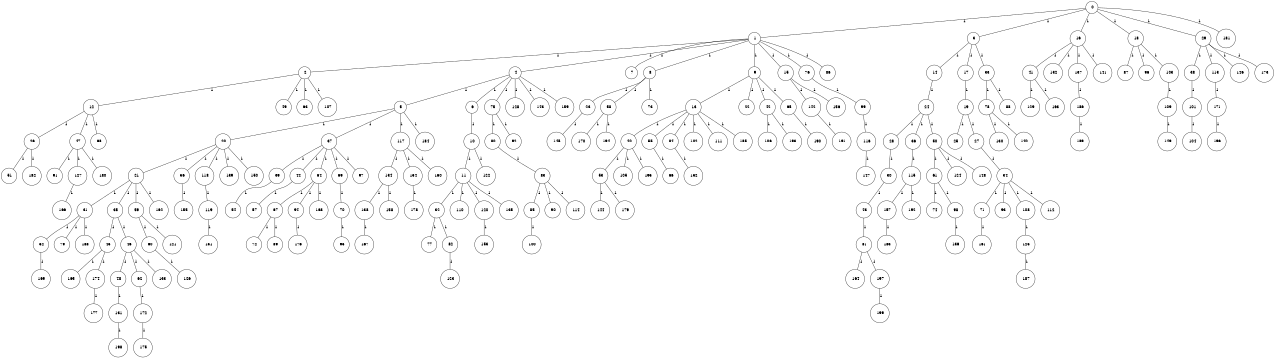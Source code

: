 graph G {
size="8.5,11;"
ratio = "expand;"
fixedsize="true;"
overlap="scale;"
node[shape=circle,width=.12,hight=.12,fontsize=12]
edge[fontsize=12]

0[label=" 0" color=black, pos="1.0022309,2.1787573!"];
1[label=" 1" color=black, pos="1.7495725,0.3265013!"];
2[label=" 2" color=black, pos="1.6512646,2.3464313!"];
3[label=" 3" color=black, pos="1.0014812,1.9239205!"];
4[label=" 4" color=black, pos="0.28177102,1.699924!"];
5[label=" 5" color=black, pos="1.4334143,1.3389576!"];
6[label=" 6" color=black, pos="1.2568055,0.21592661!"];
7[label=" 7" color=black, pos="0.66964051,2.1574452!"];
8[label=" 8" color=black, pos="2.2790232,0.66495187!"];
9[label=" 9" color=black, pos="0.72178715,0.09181398!"];
10[label=" 10" color=black, pos="2.0858978,0.85589008!"];
11[label=" 11" color=black, pos="2.6131918,0.81925517!"];
12[label=" 12" color=black, pos="0.82735975,0.14865266!"];
13[label=" 13" color=black, pos="1.9818997,0.92083358!"];
14[label=" 14" color=black, pos="2.69795,0.62119727!"];
15[label=" 15" color=black, pos="1.8201921,1.039462!"];
16[label=" 16" color=black, pos="2.114845,2.1278111!"];
17[label=" 17" color=black, pos="2.695867,0.20968387!"];
18[label=" 18" color=black, pos="0.65787028,0.86914376!"];
19[label=" 19" color=black, pos="0.84538452,0.166025!"];
20[label=" 20" color=black, pos="2.2075781,1.9335183!"];
21[label=" 21" color=black, pos="0.8022879,1.428183!"];
22[label=" 22" color=black, pos="0.99111207,0.86782846!"];
23[label=" 23" color=black, pos="2.8280228,0.91051951!"];
24[label=" 24" color=black, pos="1.6117042,1.7794999!"];
25[label=" 25" color=black, pos="0.25795562,1.089336!"];
26[label=" 26" color=black, pos="0.054757701,1.186888!"];
27[label=" 27" color=black, pos="2.6468787,2.5728865!"];
28[label=" 28" color=black, pos="1.6675907,2.0439346!"];
29[label=" 29" color=black, pos="0.36075664,0.97011651!"];
30[label=" 30" color=black, pos="1.5214979,0.1631729!"];
31[label=" 31" color=black, pos="1.7452354,2.2923885!"];
32[label=" 32" color=black, pos="2.112023,2.6645108!"];
33[label=" 33" color=black, pos="0.061072086,1.2858045!"];
34[label=" 34" color=black, pos="1.7123265,0.015972005!"];
35[label=" 35" color=black, pos="1.8256056,2.213662!"];
36[label=" 36" color=black, pos="0.09526326,0.96307483!"];
37[label=" 37" color=black, pos="1.7297142,2.8078886!"];
38[label=" 38" color=black, pos="1.7711363,2.6007328!"];
39[label=" 39" color=black, pos="0.044753927,2.8733113!"];
40[label=" 40" color=black, pos="1.9650096,0.52675552!"];
41[label=" 41" color=black, pos="0.29166898,2.1419115!"];
42[label=" 42" color=black, pos="2.2852526,1.3632007!"];
43[label=" 43" color=black, pos="0.746742,1.6040544!"];
44[label=" 44" color=black, pos="0.83445929,2.2980252!"];
45[label=" 45" color=black, pos="0.50032054,0.81538563!"];
46[label=" 46" color=black, pos="1.0769753,0.78782857!"];
47[label=" 47" color=black, pos="0.30923977,2.2785061!"];
48[label=" 48" color=black, pos="1.1989621,1.3003311!"];
49[label=" 49" color=black, pos="0.61782168,1.4946266!"];
50[label=" 50" color=black, pos="0.60012611,1.0139323!"];
51[label=" 51" color=black, pos="1.43469,0.18887337!"];
52[label=" 52" color=black, pos="2.1851159,2.8333228!"];
53[label=" 53" color=black, pos="1.5928123,2.9568933!"];
54[label=" 54" color=black, pos="0.064826908,2.7915168!"];
55[label=" 55" color=black, pos="2.4058618,0.64831607!"];
56[label=" 56" color=black, pos="0.87528458,0.095454953!"];
57[label=" 57" color=black, pos="0.39088978,1.3961805!"];
58[label=" 58" color=black, pos="0.44790886,0.33788401!"];
59[label=" 59" color=black, pos="1.0280996,2.1517482!"];
60[label=" 60" color=black, pos="0.013655897,1.8986519!"];
61[label=" 61" color=black, pos="1.6337794,2.2762558!"];
62[label=" 62" color=black, pos="1.6002671,2.072673!"];
63[label=" 63" color=black, pos="0.13779551,2.6109528!"];
64[label=" 64" color=black, pos="0.66963625,0.50618635!"];
65[label=" 65" color=black, pos="0.29648929,0.051541926!"];
66[label=" 66" color=black, pos="1.3124797,1.626997!"];
67[label=" 67" color=black, pos="2.9161833,1.5537947!"];
68[label=" 68" color=black, pos="2.7638162,0.5363074!"];
69[label=" 69" color=black, pos="2.3079918,1.0962019!"];
70[label=" 70" color=black, pos="2.8803358,0.91438787!"];
71[label=" 71" color=black, pos="2.889864,1.0312114!"];
72[label=" 72" color=black, pos="2.2317484,1.6200263!"];
73[label=" 73" color=black, pos="1.4397645,2.2726358!"];
74[label=" 74" color=black, pos="0.060994161,0.092823469!"];
75[label=" 75" color=black, pos="1.6783781,1.9070167!"];
76[label=" 76" color=black, pos="1.0990648,2.8397899!"];
77[label=" 77" color=black, pos="1.2558872,1.3153156!"];
78[label=" 78" color=black, pos="1.1048668,0.15435426!"];
79[label=" 79" color=black, pos="0.75504413,0.55423107!"];
80[label=" 80" color=black, pos="2.7229633,1.5150302!"];
81[label=" 81" color=black, pos="2.8458256,1.9149721!"];
82[label=" 82" color=black, pos="2.6872989,2.8839972!"];
83[label=" 83" color=black, pos="2.6544137,1.8078712!"];
84[label=" 84" color=black, pos="0.23433796,1.1605352!"];
85[label=" 85" color=black, pos="1.5836529,1.6264482!"];
86[label=" 86" color=black, pos="0.70555424,0.68325049!"];
87[label=" 87" color=black, pos="0.96636807,1.4473909!"];
88[label=" 88" color=black, pos="0.41173893,0.85205926!"];
89[label=" 89" color=black, pos="1.7500872,2.1643843!"];
90[label=" 90" color=black, pos="2.7748269,2.8030631!"];
91[label=" 91" color=black, pos="2.8393954,2.1827192!"];
92[label=" 92" color=black, pos="1.2585955,0.56395856!"];
93[label=" 93" color=black, pos="0.81910513,2.5307681!"];
94[label=" 94" color=black, pos="2.9712092,1.9852578!"];
95[label=" 95" color=black, pos="1.4515002,1.6269087!"];
96[label=" 96" color=black, pos="2.3950698,1.1208036!"];
97[label=" 97" color=black, pos="2.2459993,0.58254321!"];
98[label=" 98" color=black, pos="2.3335694,2.4500669!"];
99[label=" 99" color=black, pos="2.9965407,0.24669816!"];
100[label=" 100" color=black, pos="1.9760404,0.09738467!"];
101[label=" 101" color=black, pos="0.0010634786,2.3198049!"];
102[label=" 102" color=black, pos="0.84217139,0.90984999!"];
103[label=" 103" color=black, pos="0.73771134,1.1569106!"];
104[label=" 104" color=black, pos="2.0157266,2.2779382!"];
105[label=" 105" color=black, pos="2.5629021,1.2825521!"];
106[label=" 106" color=black, pos="2.2460878,2.0694363!"];
107[label=" 107" color=black, pos="2.3654051,0.49776478!"];
108[label=" 108" color=black, pos="0.12679121,0.13659105!"];
109[label=" 109" color=black, pos="1.2233022,1.1001274!"];
110[label=" 110" color=black, pos="2.7614586,0.35914519!"];
111[label=" 111" color=black, pos="1.5467361,0.63195114!"];
112[label=" 112" color=black, pos="1.7937701,0.8241886!"];
113[label=" 113" color=black, pos="0.77037079,2.2531438!"];
114[label=" 114" color=black, pos="0.83935976,0.25908711!"];
115[label=" 115" color=black, pos="0.6387146,0.54621033!"];
116[label=" 116" color=black, pos="2.3520014,2.8933605!"];
117[label=" 117" color=black, pos="0.13919735,0.64077723!"];
118[label=" 118" color=black, pos="2.0034653,1.399826!"];
119[label=" 119" color=black, pos="1.5159782,0.11266401!"];
120[label=" 120" color=black, pos="2.9416665,0.66642054!"];
121[label=" 121" color=black, pos="0.043593355,2.7284958!"];
122[label=" 122" color=black, pos="1.2421444,1.0877179!"];
123[label=" 123" color=black, pos="1.7444349,2.6463648!"];
124[label=" 124" color=black, pos="1.3167297,2.6717398!"];
125[label=" 125" color=black, pos="0.53321321,0.35658299!"];
126[label=" 126" color=black, pos="2.3124394,2.0868798!"];
127[label=" 127" color=black, pos="2.7881861,1.138166!"];
128[label=" 128" color=black, pos="1.1363964,2.4418898!"];
129[label=" 129" color=black, pos="0.72415083,0.062942915!"];
130[label=" 130" color=black, pos="0.15796858,1.8471542!"];
131[label=" 131" color=black, pos="0.78458914,0.99883963!"];
132[label=" 132" color=black, pos="0.033244354,1.5572458!"];
133[label=" 133" color=black, pos="0.98309645,2.103136!"];
134[label=" 134" color=black, pos="2.6702377,1.1239536!"];
135[label=" 135" color=black, pos="0.3895597,0.18827633!"];
136[label=" 136" color=black, pos="0.066706082,1.705946!"];
137[label=" 137" color=black, pos="2.8005517,2.7571521!"];
138[label=" 138" color=black, pos="0.91954974,1.8609237!"];
139[label=" 139" color=black, pos="0.097825408,0.80545767!"];
140[label=" 140" color=black, pos="1.5303428,0.69752733!"];
141[label=" 141" color=black, pos="2.2765323,2.8089751!"];
142[label=" 142" color=black, pos="2.9906792,1.4051938!"];
143[label=" 143" color=black, pos="0.19504827,0.9061951!"];
144[label=" 144" color=black, pos="2.2236362,0.052611259!"];
145[label=" 145" color=black, pos="0.38102994,2.9827083!"];
146[label=" 146" color=black, pos="2.4140698,0.0047185454!"];
147[label=" 147" color=black, pos="2.7033954,0.64296494!"];
148[label=" 148" color=black, pos="0.17287969,1.7471775!"];
149[label=" 149" color=black, pos="1.1411556,0.39618195!"];
150[label=" 150" color=black, pos="0.48908131,2.5120738!"];
151[label=" 151" color=black, pos="0.39484587,0.94588393!"];
152[label=" 152" color=black, pos="0.030409999,2.6426701!"];
153[label=" 153" color=black, pos="0.80825859,0.71201961!"];
154[label=" 154" color=black, pos="2.4690104,0.73422353!"];
155[label=" 155" color=black, pos="2.5269144,1.406144!"];
156[label=" 156" color=black, pos="2.7176807,0.14920601!"];
157[label=" 157" color=black, pos="1.7094741,2.9906712!"];
158[label=" 158" color=black, pos="2.3467637,1.882685!"];
159[label=" 159" color=black, pos="0.92101402,0.36009169!"];
160[label=" 160" color=black, pos="0.82706407,0.36286395!"];
161[label=" 161" color=black, pos="0.62814014,0.85765101!"];
162[label=" 162" color=black, pos="2.7916217,0.26955633!"];
163[label=" 163" color=black, pos="0.969063,1.0183301!"];
164[label=" 164" color=black, pos="2.8290218,0.54558009!"];
165[label=" 165" color=black, pos="0.7129241,1.7370512!"];
166[label=" 166" color=black, pos="0.038996419,0.80129738!"];
167[label=" 167" color=black, pos="0.44830507,0.91143445!"];
168[label=" 168" color=black, pos="2.1641508,2.9106918!"];
169[label=" 169" color=black, pos="1.349182,0.88944151!"];
170[label=" 170" color=black, pos="0.36021735,0.45933974!"];
171[label=" 171" color=black, pos="2.8346982,1.0160241!"];
172[label=" 172" color=black, pos="2.645206,2.2022158!"];
173[label=" 173" color=black, pos="2.0978555,1.4178179!"];
174[label=" 174" color=black, pos="2.5590032,2.0968624!"];
175[label=" 175" color=black, pos="1.3805044,0.28267745!"];
176[label=" 176" color=black, pos="0.28259522,0.33694618!"];
177[label=" 177" color=black, pos="0.96171206,1.7725808!"];
178[label=" 178" color=black, pos="1.3853855,2.6512098!"];
179[label=" 179" color=black, pos="2.7095905,2.8838037!"];
180[label=" 180" color=black, pos="0.22883801,0.7129266!"];
181[label=" 181" color=black, pos="1.0252865,1.4635455!"];
182[label=" 182" color=black, pos="1.3498598,2.5915981!"];
183[label=" 183" color=black, pos="0.56870463,1.2750194!"];
184[label=" 184" color=black, pos="1.0676448,2.483077!"];
185[label=" 185" color=black, pos="1.8383533,0.35128625!"];
186[label=" 186" color=black, pos="0.48757844,1.4438225!"];
187[label=" 187" color=black, pos="0.66972984,2.5519654!"];
188[label=" 188" color=black, pos="0.41364566,2.2252614!"];
189[label=" 189" color=black, pos="2.3956365,1.023222!"];
190[label=" 190" color=black, pos="2.2492146,2.4758605!"];
191[label=" 191" color=black, pos="0.48909563,0.66921911!"];
192[label=" 192" color=black, pos="1.3628455,2.5860973!"];
193[label=" 193" color=black, pos="2.407954,2.4249376!"];
194[label=" 194" color=black, pos="2.9398795,0.09270135!"];
195[label=" 195" color=black, pos="1.1963863,2.5081772!"];
196[label=" 196" color=black, pos="1.9095587,1.0489641!"];
197[label=" 197" color=black, pos="0.42224536,0.050691573!"];
198[label=" 198" color=black, pos="0.68700623,2.4893793!"];
199[label=" 199" color=black, pos="2.2774321,0.73284228!"];
0--1[label="1"]
0--3[label="1"]
0--16[label="1"]
0--18[label="1"]
0--29[label="1"]
0--181[label="1"]
1--2[label="1"]
1--4[label="1"]
1--7[label="1"]
1--8[label="1"]
1--9[label="1"]
1--15[label="1"]
1--76[label="1"]
1--86[label="1"]
2--12[label="1"]
2--49[label="1"]
2--63[label="1"]
2--107[label="1"]
3--14[label="1"]
3--17[label="1"]
3--33[label="1"]
4--5[label="1"]
4--6[label="1"]
4--75[label="1"]
4--128[label="1"]
4--143[label="1"]
4--159[label="1"]
5--20[label="1"]
5--37[label="1"]
5--117[label="1"]
5--184[label="1"]
6--10[label="1"]
8--23[label="1"]
8--58[label="1"]
8--73[label="1"]
9--13[label="1"]
9--22[label="1"]
9--42[label="1"]
9--65[label="1"]
10--11[label="1"]
10--122[label="1"]
11--32[label="1"]
11--110[label="1"]
11--120[label="1"]
11--135[label="1"]
12--26[label="1"]
12--47[label="1"]
12--68[label="1"]
13--40[label="1"]
13--55[label="1"]
13--84[label="1"]
13--102[label="1"]
13--111[label="1"]
13--185[label="1"]
14--24[label="1"]
15--142[label="1"]
15--156[label="1"]
16--41[label="1"]
16--132[label="1"]
16--137[label="1"]
16--141[label="1"]
17--19[label="1"]
18--87[label="1"]
18--96[label="1"]
18--103[label="1"]
19--25[label="1"]
19--27[label="1"]
20--21[label="1"]
20--56[label="1"]
20--118[label="1"]
20--139[label="1"]
20--150[label="1"]
21--31[label="1"]
21--35[label="1"]
21--59[label="1"]
21--162[label="1"]
23--145[label="1"]
24--28[label="1"]
24--36[label="1"]
24--50[label="1"]
26--51[label="1"]
26--182[label="1"]
27--34[label="1"]
28--30[label="1"]
29--38[label="1"]
29--113[label="1"]
29--146[label="1"]
29--173[label="1"]
30--43[label="1"]
31--52[label="1"]
31--79[label="1"]
31--188[label="1"]
32--77[label="1"]
32--82[label="1"]
33--78[label="1"]
33--88[label="1"]
34--71[label="1"]
34--93[label="1"]
34--108[label="1"]
34--112[label="1"]
35--45[label="1"]
35--46[label="1"]
36--115[label="1"]
37--39[label="1"]
37--44[label="1"]
37--64[label="1"]
37--69[label="1"]
37--97[label="1"]
38--101[label="1"]
39--54[label="1"]
40--53[label="1"]
40--105[label="1"]
40--195[label="1"]
41--129[label="1"]
41--163[label="1"]
42--106[label="1"]
42--193[label="1"]
43--81[label="1"]
44--57[label="1"]
45--165[label="1"]
45--174[label="1"]
46--48[label="1"]
46--62[label="1"]
46--133[label="1"]
47--91[label="1"]
47--127[label="1"]
47--180[label="1"]
48--131[label="1"]
50--61[label="1"]
50--124[label="1"]
50--148[label="1"]
52--169[label="1"]
53--144[label="1"]
53--179[label="1"]
55--66[label="1"]
56--155[label="1"]
58--170[label="1"]
58--194[label="1"]
59--60[label="1"]
59--121[label="1"]
60--126[label="1"]
61--74[label="1"]
61--98[label="1"]
62--172[label="1"]
64--67[label="1"]
64--94[label="1"]
64--168[label="1"]
65--190[label="1"]
67--72[label="1"]
67--89[label="1"]
69--70[label="1"]
70--95[label="1"]
71--161[label="1"]
75--80[label="1"]
75--92[label="1"]
76--99[label="1"]
78--130[label="1"]
78--140[label="1"]
80--83[label="1"]
81--164[label="1"]
81--197[label="1"]
82--123[label="1"]
83--85[label="1"]
83--90[label="1"]
83--114[label="1"]
84--152[label="1"]
85--100[label="1"]
94--176[label="1"]
98--136[label="1"]
99--116[label="1"]
101--104[label="1"]
103--109[label="1"]
108--125[label="1"]
109--149[label="1"]
113--171[label="1"]
115--157[label="1"]
115--192[label="1"]
116--147[label="1"]
117--134[label="1"]
117--154[label="1"]
117--160[label="1"]
118--119[label="1"]
119--151[label="1"]
120--153[label="1"]
125--187[label="1"]
127--166[label="1"]
131--198[label="1"]
134--138[label="1"]
134--158[label="1"]
137--186[label="1"]
138--167[label="1"]
142--191[label="1"]
154--178[label="1"]
157--183[label="1"]
171--196[label="1"]
172--175[label="1"]
174--177[label="1"]
186--189[label="1"]
197--199[label="1"]

}
